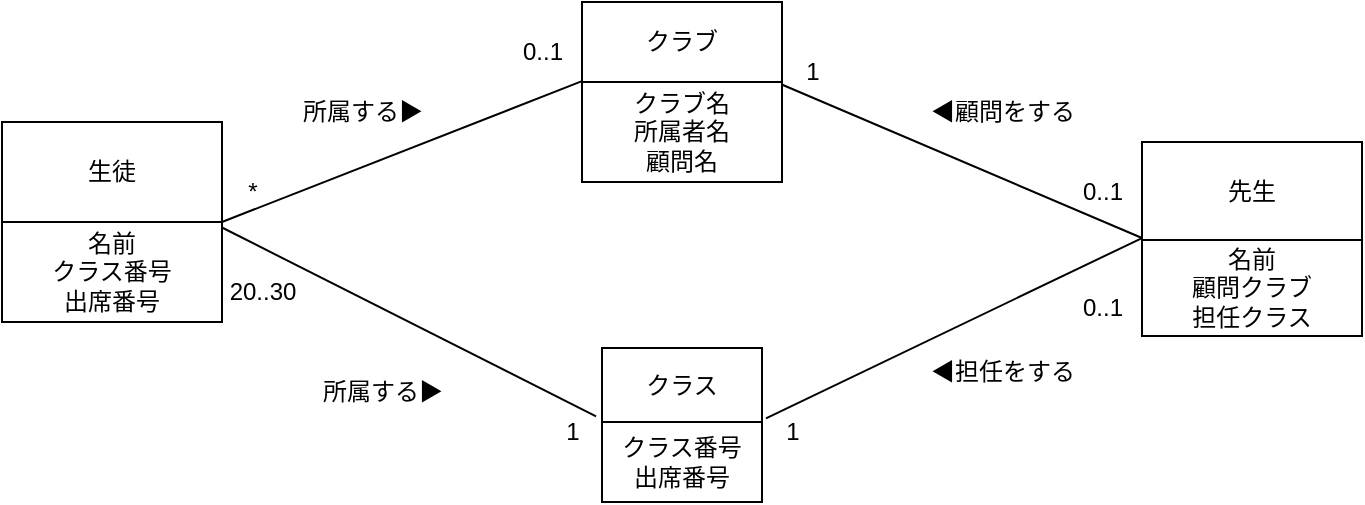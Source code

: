 <mxfile version="24.6.4" type="device">
  <diagram name="ページ1" id="vbqfwie_jZarZeUnsRRw">
    <mxGraphModel dx="880" dy="468" grid="1" gridSize="10" guides="1" tooltips="1" connect="1" arrows="1" fold="1" page="1" pageScale="1" pageWidth="827" pageHeight="1169" math="0" shadow="0">
      <root>
        <mxCell id="0" />
        <mxCell id="1" parent="0" />
        <mxCell id="oPgl4sRnRrPDxQ_ldu7p-20" style="rounded=0;orthogonalLoop=1;jettySize=auto;html=1;exitX=1;exitY=1;exitDx=0;exitDy=0;endArrow=none;endFill=0;exitPerimeter=0;" edge="1" parent="1" source="oPgl4sRnRrPDxQ_ldu7p-46" target="oPgl4sRnRrPDxQ_ldu7p-51">
          <mxGeometry relative="1" as="geometry">
            <mxPoint x="170" y="220" as="sourcePoint" />
            <mxPoint x="340" y="140" as="targetPoint" />
          </mxGeometry>
        </mxCell>
        <mxCell id="oPgl4sRnRrPDxQ_ldu7p-22" style="rounded=0;orthogonalLoop=1;jettySize=auto;html=1;entryX=0;entryY=0.98;entryDx=0;entryDy=0;endArrow=none;endFill=0;entryPerimeter=0;" edge="1" parent="1" source="oPgl4sRnRrPDxQ_ldu7p-51" target="oPgl4sRnRrPDxQ_ldu7p-61">
          <mxGeometry relative="1" as="geometry">
            <mxPoint x="460" y="140" as="sourcePoint" />
            <mxPoint x="630" y="230" as="targetPoint" />
          </mxGeometry>
        </mxCell>
        <mxCell id="oPgl4sRnRrPDxQ_ldu7p-24" style="rounded=0;orthogonalLoop=1;jettySize=auto;html=1;exitX=1.025;exitY=0.95;exitDx=0;exitDy=0;entryX=0;entryY=0.98;entryDx=0;entryDy=0;endArrow=none;endFill=0;exitPerimeter=0;entryPerimeter=0;" edge="1" parent="1" source="oPgl4sRnRrPDxQ_ldu7p-56" target="oPgl4sRnRrPDxQ_ldu7p-61">
          <mxGeometry relative="1" as="geometry">
            <mxPoint x="460" y="310" as="sourcePoint" />
            <mxPoint x="630" y="230" as="targetPoint" />
          </mxGeometry>
        </mxCell>
        <mxCell id="oPgl4sRnRrPDxQ_ldu7p-21" style="rounded=0;orthogonalLoop=1;jettySize=auto;html=1;endArrow=none;endFill=0;entryX=-0.037;entryY=0.925;entryDx=0;entryDy=0;entryPerimeter=0;" edge="1" parent="1" source="oPgl4sRnRrPDxQ_ldu7p-46" target="oPgl4sRnRrPDxQ_ldu7p-56">
          <mxGeometry relative="1" as="geometry">
            <mxPoint x="170" y="220" as="sourcePoint" />
            <mxPoint x="340.96" y="319" as="targetPoint" />
          </mxGeometry>
        </mxCell>
        <mxCell id="oPgl4sRnRrPDxQ_ldu7p-26" value="0..1" style="text;html=1;align=center;verticalAlign=middle;resizable=0;points=[];autosize=1;strokeColor=none;fillColor=none;" vertex="1" parent="1">
          <mxGeometry x="590" y="190" width="40" height="30" as="geometry" />
        </mxCell>
        <mxCell id="oPgl4sRnRrPDxQ_ldu7p-27" value="0..1" style="text;html=1;align=center;verticalAlign=middle;resizable=0;points=[];autosize=1;strokeColor=none;fillColor=none;" vertex="1" parent="1">
          <mxGeometry x="590" y="248" width="40" height="30" as="geometry" />
        </mxCell>
        <mxCell id="oPgl4sRnRrPDxQ_ldu7p-29" value="1" style="text;html=1;align=center;verticalAlign=middle;resizable=0;points=[];autosize=1;strokeColor=none;fillColor=none;" vertex="1" parent="1">
          <mxGeometry x="440" y="310" width="30" height="30" as="geometry" />
        </mxCell>
        <mxCell id="oPgl4sRnRrPDxQ_ldu7p-30" value="1" style="text;html=1;align=center;verticalAlign=middle;resizable=0;points=[];autosize=1;strokeColor=none;fillColor=none;" vertex="1" parent="1">
          <mxGeometry x="450" y="130" width="30" height="30" as="geometry" />
        </mxCell>
        <mxCell id="oPgl4sRnRrPDxQ_ldu7p-31" value="*" style="text;html=1;align=center;verticalAlign=middle;resizable=0;points=[];autosize=1;strokeColor=none;fillColor=none;" vertex="1" parent="1">
          <mxGeometry x="170" y="190" width="30" height="30" as="geometry" />
        </mxCell>
        <mxCell id="oPgl4sRnRrPDxQ_ldu7p-32" value="0..1" style="text;html=1;align=center;verticalAlign=middle;resizable=0;points=[];autosize=1;strokeColor=none;fillColor=none;" vertex="1" parent="1">
          <mxGeometry x="310" y="120" width="40" height="30" as="geometry" />
        </mxCell>
        <mxCell id="oPgl4sRnRrPDxQ_ldu7p-33" value="20..30" style="text;html=1;align=center;verticalAlign=middle;resizable=0;points=[];autosize=1;strokeColor=none;fillColor=none;" vertex="1" parent="1">
          <mxGeometry x="160" y="240" width="60" height="30" as="geometry" />
        </mxCell>
        <mxCell id="oPgl4sRnRrPDxQ_ldu7p-34" value="1" style="text;html=1;align=center;verticalAlign=middle;resizable=0;points=[];autosize=1;strokeColor=none;fillColor=none;" vertex="1" parent="1">
          <mxGeometry x="330" y="310" width="30" height="30" as="geometry" />
        </mxCell>
        <mxCell id="oPgl4sRnRrPDxQ_ldu7p-35" value="所属する▶" style="text;html=1;align=center;verticalAlign=middle;resizable=0;points=[];autosize=1;strokeColor=none;fillColor=none;" vertex="1" parent="1">
          <mxGeometry x="200" y="150" width="80" height="30" as="geometry" />
        </mxCell>
        <mxCell id="oPgl4sRnRrPDxQ_ldu7p-36" value="所属する▶" style="text;html=1;align=center;verticalAlign=middle;resizable=0;points=[];autosize=1;strokeColor=none;fillColor=none;" vertex="1" parent="1">
          <mxGeometry x="210" y="290" width="80" height="30" as="geometry" />
        </mxCell>
        <mxCell id="oPgl4sRnRrPDxQ_ldu7p-37" value="◀顧問をする" style="text;html=1;align=center;verticalAlign=middle;resizable=0;points=[];autosize=1;strokeColor=none;fillColor=none;" vertex="1" parent="1">
          <mxGeometry x="510" y="150" width="100" height="30" as="geometry" />
        </mxCell>
        <mxCell id="oPgl4sRnRrPDxQ_ldu7p-38" value="◀担任をする" style="text;html=1;align=center;verticalAlign=middle;resizable=0;points=[];autosize=1;strokeColor=none;fillColor=none;" vertex="1" parent="1">
          <mxGeometry x="510" y="280" width="100" height="30" as="geometry" />
        </mxCell>
        <mxCell id="oPgl4sRnRrPDxQ_ldu7p-45" value="" style="shape=table;startSize=0;container=1;collapsible=0;childLayout=tableLayout;" vertex="1" parent="1">
          <mxGeometry x="60" y="170" width="110" height="100" as="geometry" />
        </mxCell>
        <mxCell id="oPgl4sRnRrPDxQ_ldu7p-46" value="" style="shape=tableRow;horizontal=0;startSize=0;swimlaneHead=0;swimlaneBody=0;strokeColor=inherit;top=0;left=0;bottom=0;right=0;collapsible=0;dropTarget=0;fillColor=none;points=[[0,0.5],[1,0.5]];portConstraint=eastwest;" vertex="1" parent="oPgl4sRnRrPDxQ_ldu7p-45">
          <mxGeometry width="110" height="50" as="geometry" />
        </mxCell>
        <mxCell id="oPgl4sRnRrPDxQ_ldu7p-47" value="生徒" style="shape=partialRectangle;html=1;whiteSpace=wrap;connectable=0;strokeColor=inherit;overflow=hidden;fillColor=none;top=0;left=0;bottom=0;right=0;pointerEvents=1;" vertex="1" parent="oPgl4sRnRrPDxQ_ldu7p-46">
          <mxGeometry width="110" height="50" as="geometry">
            <mxRectangle width="110" height="50" as="alternateBounds" />
          </mxGeometry>
        </mxCell>
        <mxCell id="oPgl4sRnRrPDxQ_ldu7p-48" value="" style="shape=tableRow;horizontal=0;startSize=0;swimlaneHead=0;swimlaneBody=0;strokeColor=inherit;top=0;left=0;bottom=0;right=0;collapsible=0;dropTarget=0;fillColor=none;points=[[0,0.5],[1,0.5]];portConstraint=eastwest;" vertex="1" parent="oPgl4sRnRrPDxQ_ldu7p-45">
          <mxGeometry y="50" width="110" height="50" as="geometry" />
        </mxCell>
        <mxCell id="oPgl4sRnRrPDxQ_ldu7p-49" value="&lt;div&gt;名前&lt;/div&gt;&lt;div&gt;クラス番号&lt;/div&gt;出席番号" style="shape=partialRectangle;html=1;whiteSpace=wrap;connectable=0;strokeColor=inherit;overflow=hidden;fillColor=none;top=0;left=0;bottom=0;right=0;pointerEvents=1;" vertex="1" parent="oPgl4sRnRrPDxQ_ldu7p-48">
          <mxGeometry width="110" height="50" as="geometry">
            <mxRectangle width="110" height="50" as="alternateBounds" />
          </mxGeometry>
        </mxCell>
        <mxCell id="oPgl4sRnRrPDxQ_ldu7p-50" value="" style="shape=table;startSize=0;container=1;collapsible=0;childLayout=tableLayout;" vertex="1" parent="1">
          <mxGeometry x="350" y="110" width="100" height="90" as="geometry" />
        </mxCell>
        <mxCell id="oPgl4sRnRrPDxQ_ldu7p-51" value="" style="shape=tableRow;horizontal=0;startSize=0;swimlaneHead=0;swimlaneBody=0;strokeColor=inherit;top=0;left=0;bottom=0;right=0;collapsible=0;dropTarget=0;fillColor=none;points=[[0,0.5],[1,0.5]];portConstraint=eastwest;" vertex="1" parent="oPgl4sRnRrPDxQ_ldu7p-50">
          <mxGeometry width="100" height="40" as="geometry" />
        </mxCell>
        <mxCell id="oPgl4sRnRrPDxQ_ldu7p-52" value="クラブ" style="shape=partialRectangle;html=1;whiteSpace=wrap;connectable=0;strokeColor=inherit;overflow=hidden;fillColor=none;top=0;left=0;bottom=0;right=0;pointerEvents=1;" vertex="1" parent="oPgl4sRnRrPDxQ_ldu7p-51">
          <mxGeometry width="100" height="40" as="geometry">
            <mxRectangle width="100" height="40" as="alternateBounds" />
          </mxGeometry>
        </mxCell>
        <mxCell id="oPgl4sRnRrPDxQ_ldu7p-53" value="" style="shape=tableRow;horizontal=0;startSize=0;swimlaneHead=0;swimlaneBody=0;strokeColor=inherit;top=0;left=0;bottom=0;right=0;collapsible=0;dropTarget=0;fillColor=none;points=[[0,0.5],[1,0.5]];portConstraint=eastwest;" vertex="1" parent="oPgl4sRnRrPDxQ_ldu7p-50">
          <mxGeometry y="40" width="100" height="50" as="geometry" />
        </mxCell>
        <mxCell id="oPgl4sRnRrPDxQ_ldu7p-54" value="クラブ名&lt;div&gt;所属者名&lt;/div&gt;&lt;div&gt;顧問名&lt;/div&gt;" style="shape=partialRectangle;html=1;whiteSpace=wrap;connectable=0;strokeColor=inherit;overflow=hidden;fillColor=none;top=0;left=0;bottom=0;right=0;pointerEvents=1;" vertex="1" parent="oPgl4sRnRrPDxQ_ldu7p-53">
          <mxGeometry width="100" height="50" as="geometry">
            <mxRectangle width="100" height="50" as="alternateBounds" />
          </mxGeometry>
        </mxCell>
        <mxCell id="oPgl4sRnRrPDxQ_ldu7p-55" value="" style="shape=table;startSize=0;container=1;collapsible=0;childLayout=tableLayout;" vertex="1" parent="1">
          <mxGeometry x="360" y="283" width="80" height="77" as="geometry" />
        </mxCell>
        <mxCell id="oPgl4sRnRrPDxQ_ldu7p-56" value="" style="shape=tableRow;horizontal=0;startSize=0;swimlaneHead=0;swimlaneBody=0;strokeColor=inherit;top=0;left=0;bottom=0;right=0;collapsible=0;dropTarget=0;fillColor=none;points=[[0,0.5],[1,0.5]];portConstraint=eastwest;" vertex="1" parent="oPgl4sRnRrPDxQ_ldu7p-55">
          <mxGeometry width="80" height="37" as="geometry" />
        </mxCell>
        <mxCell id="oPgl4sRnRrPDxQ_ldu7p-57" value="クラス" style="shape=partialRectangle;html=1;whiteSpace=wrap;connectable=0;strokeColor=inherit;overflow=hidden;fillColor=none;top=0;left=0;bottom=0;right=0;pointerEvents=1;" vertex="1" parent="oPgl4sRnRrPDxQ_ldu7p-56">
          <mxGeometry width="80" height="37" as="geometry">
            <mxRectangle width="80" height="37" as="alternateBounds" />
          </mxGeometry>
        </mxCell>
        <mxCell id="oPgl4sRnRrPDxQ_ldu7p-58" value="" style="shape=tableRow;horizontal=0;startSize=0;swimlaneHead=0;swimlaneBody=0;strokeColor=inherit;top=0;left=0;bottom=0;right=0;collapsible=0;dropTarget=0;fillColor=none;points=[[0,0.5],[1,0.5]];portConstraint=eastwest;" vertex="1" parent="oPgl4sRnRrPDxQ_ldu7p-55">
          <mxGeometry y="37" width="80" height="40" as="geometry" />
        </mxCell>
        <mxCell id="oPgl4sRnRrPDxQ_ldu7p-59" value="クラス番号&lt;div&gt;出席番号&lt;/div&gt;" style="shape=partialRectangle;html=1;whiteSpace=wrap;connectable=0;strokeColor=inherit;overflow=hidden;fillColor=none;top=0;left=0;bottom=0;right=0;pointerEvents=1;" vertex="1" parent="oPgl4sRnRrPDxQ_ldu7p-58">
          <mxGeometry width="80" height="40" as="geometry">
            <mxRectangle width="80" height="40" as="alternateBounds" />
          </mxGeometry>
        </mxCell>
        <mxCell id="oPgl4sRnRrPDxQ_ldu7p-60" value="" style="shape=table;startSize=0;container=1;collapsible=0;childLayout=tableLayout;" vertex="1" parent="1">
          <mxGeometry x="630" y="180" width="110" height="97" as="geometry" />
        </mxCell>
        <mxCell id="oPgl4sRnRrPDxQ_ldu7p-61" value="" style="shape=tableRow;horizontal=0;startSize=0;swimlaneHead=0;swimlaneBody=0;strokeColor=inherit;top=0;left=0;bottom=0;right=0;collapsible=0;dropTarget=0;fillColor=none;points=[[0,0.5],[1,0.5]];portConstraint=eastwest;" vertex="1" parent="oPgl4sRnRrPDxQ_ldu7p-60">
          <mxGeometry width="110" height="49" as="geometry" />
        </mxCell>
        <mxCell id="oPgl4sRnRrPDxQ_ldu7p-62" value="先生" style="shape=partialRectangle;html=1;whiteSpace=wrap;connectable=0;strokeColor=inherit;overflow=hidden;fillColor=none;top=0;left=0;bottom=0;right=0;pointerEvents=1;" vertex="1" parent="oPgl4sRnRrPDxQ_ldu7p-61">
          <mxGeometry width="110" height="49" as="geometry">
            <mxRectangle width="110" height="49" as="alternateBounds" />
          </mxGeometry>
        </mxCell>
        <mxCell id="oPgl4sRnRrPDxQ_ldu7p-63" value="" style="shape=tableRow;horizontal=0;startSize=0;swimlaneHead=0;swimlaneBody=0;strokeColor=inherit;top=0;left=0;bottom=0;right=0;collapsible=0;dropTarget=0;fillColor=none;points=[[0,0.5],[1,0.5]];portConstraint=eastwest;" vertex="1" parent="oPgl4sRnRrPDxQ_ldu7p-60">
          <mxGeometry y="49" width="110" height="48" as="geometry" />
        </mxCell>
        <mxCell id="oPgl4sRnRrPDxQ_ldu7p-64" value="名前&lt;div&gt;顧問クラブ&lt;/div&gt;&lt;div&gt;担任クラス&lt;/div&gt;" style="shape=partialRectangle;html=1;whiteSpace=wrap;connectable=0;strokeColor=inherit;overflow=hidden;fillColor=none;top=0;left=0;bottom=0;right=0;pointerEvents=1;" vertex="1" parent="oPgl4sRnRrPDxQ_ldu7p-63">
          <mxGeometry width="110" height="48" as="geometry">
            <mxRectangle width="110" height="48" as="alternateBounds" />
          </mxGeometry>
        </mxCell>
      </root>
    </mxGraphModel>
  </diagram>
</mxfile>
